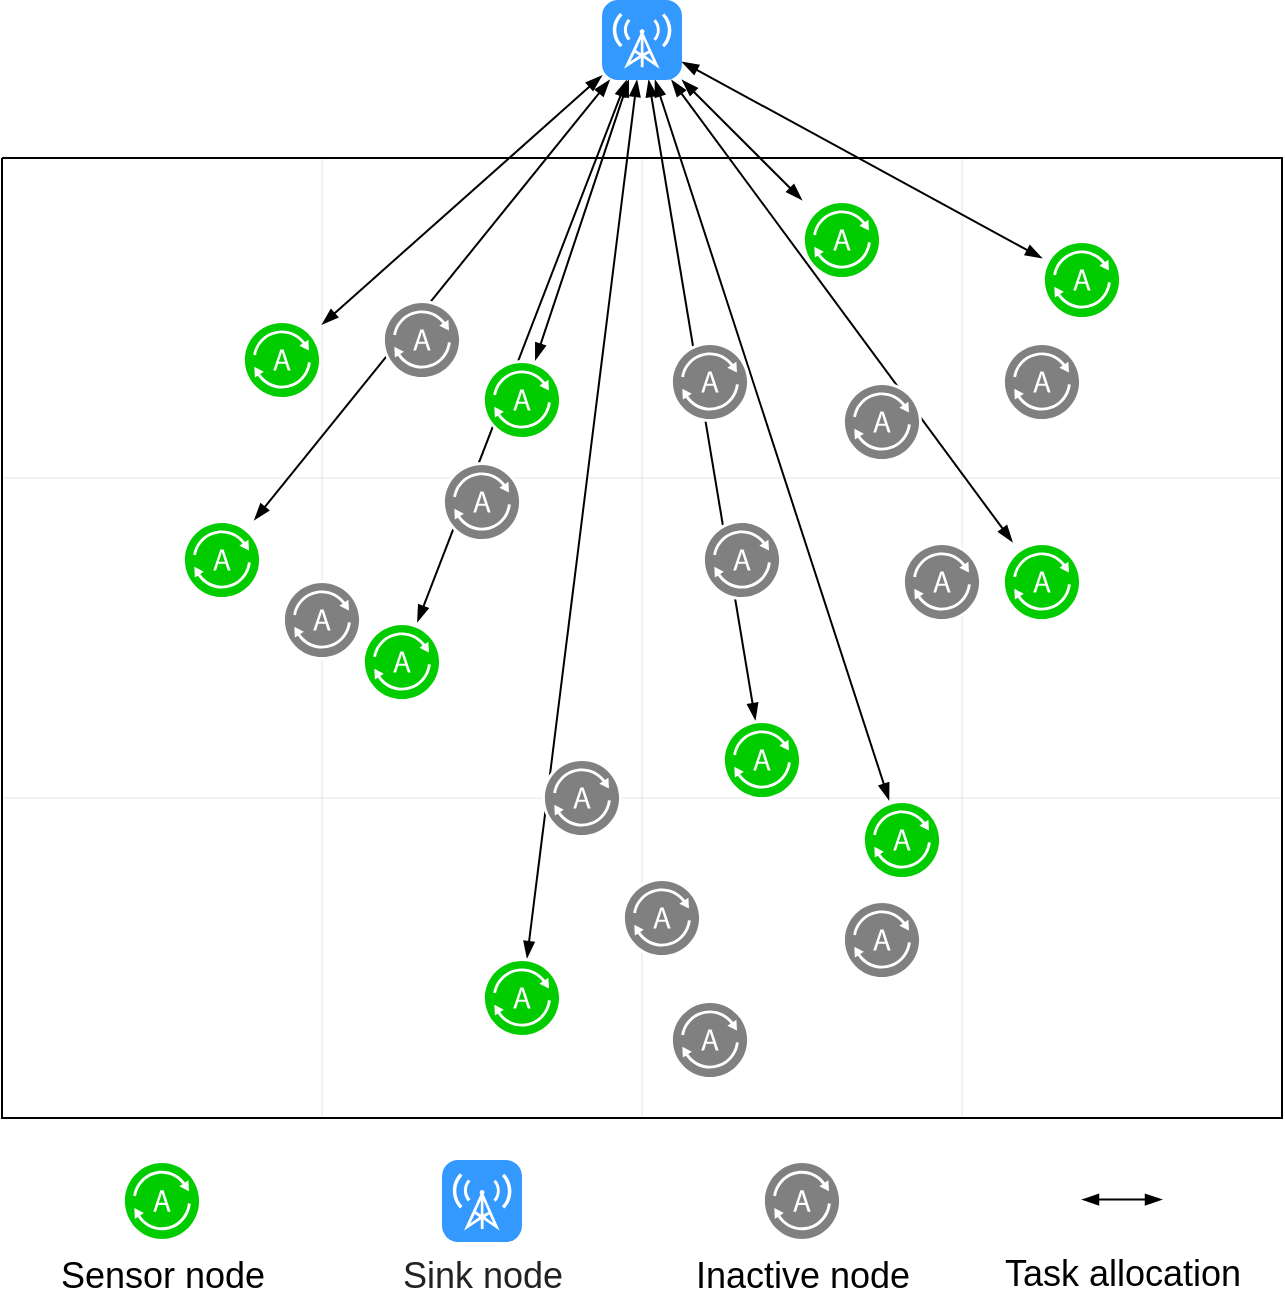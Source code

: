 <mxfile version="14.1.8" type="device"><diagram id="Llo3Yc3kFneFDzeN6ilQ" name="Page-1"><mxGraphModel dx="2383" dy="1157" grid="1" gridSize="10" guides="1" tooltips="1" connect="1" arrows="1" fold="1" page="1" pageScale="1" pageWidth="827" pageHeight="1169" math="0" shadow="0"><root><mxCell id="0"/><mxCell id="1" parent="0"/><mxCell id="s4NP4LEadT7QMUjHLBUP-206" value="" style="verticalLabelPosition=bottom;verticalAlign=top;html=1;shape=mxgraph.basic.patternFillRect;fillStyle=grid;step=160;fillStrokeWidth=0.2;fillStrokeColor=#bbbbbb;shadow=0;labelBackgroundColor=none;sketch=0;strokeWidth=1;fontSize=18;fontColor=#ffffff;fillColor=none;" vertex="1" parent="1"><mxGeometry x="-600" y="199" width="640" height="480" as="geometry"/></mxCell><mxCell id="s4NP4LEadT7QMUjHLBUP-208" value="Sensor node" style="pointerEvents=1;shadow=0;dashed=0;html=1;labelPosition=center;verticalLabelPosition=bottom;verticalAlign=top;align=center;outlineConnect=0;shape=mxgraph.veeam2.agent;labelBackgroundColor=none;fillColor=#00CC00;spacingLeft=0;fontSize=18;" vertex="1" parent="1"><mxGeometry x="-540" y="700" width="40" height="41" as="geometry"/></mxCell><mxCell id="s4NP4LEadT7QMUjHLBUP-210" value="Inactive node" style="pointerEvents=1;shadow=0;dashed=0;html=1;labelPosition=center;verticalLabelPosition=bottom;verticalAlign=top;align=center;outlineConnect=0;shape=mxgraph.veeam2.agent;labelBackgroundColor=none;fillColor=#808080;spacingLeft=0;fontSize=18;" vertex="1" parent="1"><mxGeometry x="-220" y="700" width="40" height="41" as="geometry"/></mxCell><mxCell id="s4NP4LEadT7QMUjHLBUP-211" value="Sink node" style="html=1;strokeWidth=1;shadow=0;dashed=0;shape=mxgraph.ios7.misc.broadcast;strokeColor=none;buttonText=;strokeColor2=#222222;fontColor=#222222;fontSize=18;verticalLabelPosition=bottom;verticalAlign=top;align=center;fillColor=#3399FF;spacingTop=0;labelPosition=center;spacingLeft=0;" vertex="1" parent="1"><mxGeometry x="-380" y="700" width="40" height="41" as="geometry"/></mxCell><mxCell id="s4NP4LEadT7QMUjHLBUP-213" style="edgeStyle=none;rounded=0;jumpSize=1;orthogonalLoop=1;jettySize=auto;html=1;startArrow=blockThin;startFill=1;startSize=6;endArrow=blockThin;endFill=1;endSize=6;fontSize=18;" edge="1" parent="1" source="s4NP4LEadT7QMUjHLBUP-215" target="s4NP4LEadT7QMUjHLBUP-237"><mxGeometry relative="1" as="geometry"/></mxCell><mxCell id="s4NP4LEadT7QMUjHLBUP-250" style="edgeStyle=none;rounded=0;jumpSize=1;orthogonalLoop=1;jettySize=auto;html=1;startArrow=blockThin;startFill=1;startSize=6;endArrow=blockThin;endFill=1;endSize=6;fontSize=18;" edge="1" parent="1" source="s4NP4LEadT7QMUjHLBUP-215" target="s4NP4LEadT7QMUjHLBUP-236"><mxGeometry relative="1" as="geometry"/></mxCell><mxCell id="s4NP4LEadT7QMUjHLBUP-251" style="edgeStyle=none;rounded=0;jumpSize=1;orthogonalLoop=1;jettySize=auto;html=1;startArrow=blockThin;startFill=1;startSize=6;endArrow=blockThin;endFill=1;endSize=6;fontSize=18;" edge="1" parent="1" source="s4NP4LEadT7QMUjHLBUP-215" target="s4NP4LEadT7QMUjHLBUP-219"><mxGeometry relative="1" as="geometry"/></mxCell><mxCell id="s4NP4LEadT7QMUjHLBUP-252" style="edgeStyle=none;rounded=0;jumpSize=1;orthogonalLoop=1;jettySize=auto;html=1;startArrow=blockThin;startFill=1;startSize=6;endArrow=blockThin;endFill=1;endSize=6;fontSize=18;" edge="1" parent="1" source="s4NP4LEadT7QMUjHLBUP-215" target="s4NP4LEadT7QMUjHLBUP-220"><mxGeometry relative="1" as="geometry"/></mxCell><mxCell id="s4NP4LEadT7QMUjHLBUP-253" style="edgeStyle=none;rounded=0;jumpSize=1;orthogonalLoop=1;jettySize=auto;html=1;startArrow=blockThin;startFill=1;startSize=6;endArrow=blockThin;endFill=1;endSize=6;fontSize=18;" edge="1" parent="1" source="s4NP4LEadT7QMUjHLBUP-215" target="s4NP4LEadT7QMUjHLBUP-229"><mxGeometry relative="1" as="geometry"/></mxCell><mxCell id="s4NP4LEadT7QMUjHLBUP-254" style="edgeStyle=none;rounded=0;jumpSize=1;orthogonalLoop=1;jettySize=auto;html=1;startArrow=blockThin;startFill=1;startSize=6;endArrow=blockThin;endFill=1;endSize=6;fontSize=18;" edge="1" parent="1" source="s4NP4LEadT7QMUjHLBUP-215" target="s4NP4LEadT7QMUjHLBUP-245"><mxGeometry relative="1" as="geometry"/></mxCell><mxCell id="s4NP4LEadT7QMUjHLBUP-255" style="edgeStyle=none;rounded=0;jumpSize=1;orthogonalLoop=1;jettySize=auto;html=1;startArrow=blockThin;startFill=1;startSize=6;endArrow=blockThin;endFill=1;endSize=6;fontSize=18;" edge="1" parent="1" source="s4NP4LEadT7QMUjHLBUP-215" target="s4NP4LEadT7QMUjHLBUP-246"><mxGeometry relative="1" as="geometry"/></mxCell><mxCell id="s4NP4LEadT7QMUjHLBUP-256" style="edgeStyle=none;rounded=0;jumpSize=1;orthogonalLoop=1;jettySize=auto;html=1;startArrow=blockThin;startFill=1;startSize=6;endArrow=blockThin;endFill=1;endSize=6;fontSize=18;" edge="1" parent="1" source="s4NP4LEadT7QMUjHLBUP-215" target="s4NP4LEadT7QMUjHLBUP-247"><mxGeometry relative="1" as="geometry"/></mxCell><mxCell id="s4NP4LEadT7QMUjHLBUP-257" style="edgeStyle=none;rounded=0;jumpSize=1;orthogonalLoop=1;jettySize=auto;html=1;startArrow=blockThin;startFill=1;startSize=6;endArrow=blockThin;endFill=1;endSize=6;fontSize=18;" edge="1" parent="1" source="s4NP4LEadT7QMUjHLBUP-215" target="s4NP4LEadT7QMUjHLBUP-243"><mxGeometry relative="1" as="geometry"/></mxCell><mxCell id="s4NP4LEadT7QMUjHLBUP-258" style="edgeStyle=none;rounded=0;jumpSize=1;orthogonalLoop=1;jettySize=auto;html=1;startArrow=blockThin;startFill=1;startSize=6;endArrow=blockThin;endFill=1;endSize=6;fontSize=18;" edge="1" parent="1" source="s4NP4LEadT7QMUjHLBUP-215" target="s4NP4LEadT7QMUjHLBUP-244"><mxGeometry relative="1" as="geometry"/></mxCell><mxCell id="s4NP4LEadT7QMUjHLBUP-215" value="" style="html=1;strokeWidth=1;shadow=0;dashed=0;shape=mxgraph.ios7.misc.broadcast;strokeColor=none;buttonText=;strokeColor2=#222222;fontColor=#222222;fontSize=18;verticalLabelPosition=bottom;verticalAlign=top;align=center;fillColor=#3399FF;spacingTop=-10;" vertex="1" parent="1"><mxGeometry x="-300" y="120" width="40" height="40" as="geometry"/></mxCell><mxCell id="s4NP4LEadT7QMUjHLBUP-219" value="" style="pointerEvents=1;shadow=0;dashed=0;html=1;labelPosition=center;verticalLabelPosition=bottom;verticalAlign=top;align=center;outlineConnect=0;shape=mxgraph.veeam2.agent;labelBackgroundColor=#000000;strokeColor=#005700;fontColor=#ffffff;fontSize=18;fillColor=#00CC00;" vertex="1" parent="1"><mxGeometry x="-480" y="280" width="40" height="40" as="geometry"/></mxCell><mxCell id="s4NP4LEadT7QMUjHLBUP-220" value="" style="pointerEvents=1;shadow=0;dashed=0;html=1;labelPosition=center;verticalLabelPosition=top;verticalAlign=bottom;align=center;outlineConnect=0;shape=mxgraph.veeam2.agent;labelBackgroundColor=none;strokeColor=#005700;fontSize=18;spacingBottom=-3;fillColor=#00CC00;" vertex="1" parent="1"><mxGeometry x="-360" y="300" width="40" height="40" as="geometry"/></mxCell><mxCell id="s4NP4LEadT7QMUjHLBUP-221" value="" style="pointerEvents=1;shadow=0;dashed=0;html=1;labelPosition=center;verticalLabelPosition=bottom;verticalAlign=top;align=center;outlineConnect=0;shape=mxgraph.veeam2.agent;labelBackgroundColor=#000000;fillColor=#808080;fontSize=18;" vertex="1" parent="1"><mxGeometry x="-410" y="270" width="40" height="40" as="geometry"/></mxCell><mxCell id="s4NP4LEadT7QMUjHLBUP-222" value="" style="pointerEvents=1;shadow=0;dashed=0;html=1;labelPosition=center;verticalLabelPosition=bottom;verticalAlign=top;align=center;outlineConnect=0;shape=mxgraph.veeam2.agent;labelBackgroundColor=#000000;fillColor=#808080;fontSize=18;" vertex="1" parent="1"><mxGeometry x="-380" y="351" width="40" height="40" as="geometry"/></mxCell><mxCell id="s4NP4LEadT7QMUjHLBUP-223" value="" style="pointerEvents=1;shadow=0;dashed=0;html=1;labelPosition=center;verticalLabelPosition=bottom;verticalAlign=top;align=center;outlineConnect=0;shape=mxgraph.veeam2.agent;labelBackgroundColor=#000000;fillColor=#808080;fontSize=18;" vertex="1" parent="1"><mxGeometry x="-460" y="410" width="40" height="40" as="geometry"/></mxCell><mxCell id="s4NP4LEadT7QMUjHLBUP-228" value="" style="pointerEvents=1;shadow=0;dashed=0;html=1;labelPosition=center;verticalLabelPosition=bottom;verticalAlign=top;align=center;outlineConnect=0;shape=mxgraph.veeam2.agent;labelBackgroundColor=#000000;strokeColor=#3A5431;fontColor=#ffffff;fontSize=18;fillColor=#808080;" vertex="1" parent="1"><mxGeometry x="-330" y="499" width="40" height="40" as="geometry"/></mxCell><mxCell id="s4NP4LEadT7QMUjHLBUP-229" value="" style="pointerEvents=1;shadow=0;dashed=0;html=1;labelPosition=center;verticalLabelPosition=top;verticalAlign=bottom;align=center;outlineConnect=0;shape=mxgraph.veeam2.agent;labelBackgroundColor=none;strokeColor=#005700;fontSize=18;spacingBottom=-3;fillColor=#00CC00;" vertex="1" parent="1"><mxGeometry x="-240" y="480" width="40" height="40" as="geometry"/></mxCell><mxCell id="s4NP4LEadT7QMUjHLBUP-230" value="" style="pointerEvents=1;shadow=0;dashed=0;html=1;labelPosition=center;verticalLabelPosition=bottom;verticalAlign=top;align=center;outlineConnect=0;shape=mxgraph.veeam2.agent;labelBackgroundColor=#000000;fillColor=#808080;fontSize=18;" vertex="1" parent="1"><mxGeometry x="-290" y="559" width="40" height="40" as="geometry"/></mxCell><mxCell id="s4NP4LEadT7QMUjHLBUP-231" value="" style="pointerEvents=1;shadow=0;dashed=0;html=1;labelPosition=center;verticalLabelPosition=bottom;verticalAlign=top;align=center;outlineConnect=0;shape=mxgraph.veeam2.agent;labelBackgroundColor=#000000;fillColor=#808080;fontSize=18;" vertex="1" parent="1"><mxGeometry x="-180" y="570" width="40" height="40" as="geometry"/></mxCell><mxCell id="s4NP4LEadT7QMUjHLBUP-232" value="" style="pointerEvents=1;shadow=0;dashed=0;html=1;labelPosition=center;verticalLabelPosition=bottom;verticalAlign=top;align=center;outlineConnect=0;shape=mxgraph.veeam2.agent;labelBackgroundColor=#000000;fillColor=#808080;fontSize=18;" vertex="1" parent="1"><mxGeometry x="-266" y="620" width="40" height="40" as="geometry"/></mxCell><mxCell id="s4NP4LEadT7QMUjHLBUP-236" value="" style="pointerEvents=1;shadow=0;dashed=0;html=1;labelPosition=center;verticalLabelPosition=bottom;verticalAlign=top;align=center;outlineConnect=0;shape=mxgraph.veeam2.agent;labelBackgroundColor=#000000;strokeColor=#005700;fontColor=#ffffff;fontSize=18;fillColor=#00CC00;" vertex="1" parent="1"><mxGeometry x="-200" y="220" width="40" height="40" as="geometry"/></mxCell><mxCell id="s4NP4LEadT7QMUjHLBUP-237" value="" style="pointerEvents=1;shadow=0;dashed=0;html=1;labelPosition=center;verticalLabelPosition=top;verticalAlign=bottom;align=center;outlineConnect=0;shape=mxgraph.veeam2.agent;labelBackgroundColor=none;strokeColor=#005700;fontSize=18;spacingBottom=-3;fillColor=#00CC00;" vertex="1" parent="1"><mxGeometry x="-80" y="240" width="40" height="40" as="geometry"/></mxCell><mxCell id="s4NP4LEadT7QMUjHLBUP-238" value="" style="pointerEvents=1;shadow=0;dashed=0;html=1;labelPosition=center;verticalLabelPosition=bottom;verticalAlign=top;align=center;outlineConnect=0;shape=mxgraph.veeam2.agent;labelBackgroundColor=#000000;fillColor=#808080;fontSize=18;" vertex="1" parent="1"><mxGeometry x="-266" y="291" width="40" height="40" as="geometry"/></mxCell><mxCell id="s4NP4LEadT7QMUjHLBUP-239" value="" style="pointerEvents=1;shadow=0;dashed=0;html=1;labelPosition=center;verticalLabelPosition=bottom;verticalAlign=top;align=center;outlineConnect=0;shape=mxgraph.veeam2.agent;labelBackgroundColor=#000000;fillColor=#808080;fontSize=18;" vertex="1" parent="1"><mxGeometry x="-100" y="291" width="40" height="40" as="geometry"/></mxCell><mxCell id="s4NP4LEadT7QMUjHLBUP-240" value="" style="pointerEvents=1;shadow=0;dashed=0;html=1;labelPosition=center;verticalLabelPosition=bottom;verticalAlign=top;align=center;outlineConnect=0;shape=mxgraph.veeam2.agent;labelBackgroundColor=#000000;fillColor=#808080;fontSize=18;" vertex="1" parent="1"><mxGeometry x="-150" y="391" width="40" height="40" as="geometry"/></mxCell><mxCell id="s4NP4LEadT7QMUjHLBUP-241" value="" style="pointerEvents=1;shadow=0;dashed=0;html=1;labelPosition=center;verticalLabelPosition=bottom;verticalAlign=top;align=center;outlineConnect=0;shape=mxgraph.veeam2.agent;labelBackgroundColor=#000000;fillColor=#808080;fontSize=18;" vertex="1" parent="1"><mxGeometry x="-250" y="380" width="40" height="40" as="geometry"/></mxCell><mxCell id="s4NP4LEadT7QMUjHLBUP-242" value="" style="pointerEvents=1;shadow=0;dashed=0;html=1;labelPosition=center;verticalLabelPosition=bottom;verticalAlign=top;align=center;outlineConnect=0;shape=mxgraph.veeam2.agent;labelBackgroundColor=#000000;fillColor=#808080;fontSize=18;" vertex="1" parent="1"><mxGeometry x="-180" y="311" width="40" height="40" as="geometry"/></mxCell><mxCell id="s4NP4LEadT7QMUjHLBUP-243" value="" style="pointerEvents=1;shadow=0;dashed=0;html=1;labelPosition=center;verticalLabelPosition=top;verticalAlign=bottom;align=center;outlineConnect=0;shape=mxgraph.veeam2.agent;labelBackgroundColor=none;strokeColor=#005700;fontSize=18;spacingBottom=-3;fillColor=#00CC00;" vertex="1" parent="1"><mxGeometry x="-100" y="391" width="40" height="40" as="geometry"/></mxCell><mxCell id="s4NP4LEadT7QMUjHLBUP-244" value="" style="pointerEvents=1;shadow=0;dashed=0;html=1;labelPosition=center;verticalLabelPosition=top;verticalAlign=bottom;align=center;outlineConnect=0;shape=mxgraph.veeam2.agent;labelBackgroundColor=none;strokeColor=#005700;fontSize=18;spacingBottom=-3;fillColor=#00CC00;" vertex="1" parent="1"><mxGeometry x="-170" y="520" width="40" height="40" as="geometry"/></mxCell><mxCell id="s4NP4LEadT7QMUjHLBUP-245" value="" style="pointerEvents=1;shadow=0;dashed=0;html=1;labelPosition=center;verticalLabelPosition=top;verticalAlign=bottom;align=center;outlineConnect=0;shape=mxgraph.veeam2.agent;labelBackgroundColor=none;strokeColor=#005700;fontSize=18;spacingBottom=-3;fillColor=#00CC00;" vertex="1" parent="1"><mxGeometry x="-360" y="599" width="40" height="40" as="geometry"/></mxCell><mxCell id="s4NP4LEadT7QMUjHLBUP-246" value="" style="pointerEvents=1;shadow=0;dashed=0;html=1;labelPosition=center;verticalLabelPosition=top;verticalAlign=bottom;align=center;outlineConnect=0;shape=mxgraph.veeam2.agent;labelBackgroundColor=none;strokeColor=#005700;fontSize=18;spacingBottom=-3;fillColor=#00CC00;" vertex="1" parent="1"><mxGeometry x="-510" y="380" width="40" height="40" as="geometry"/></mxCell><mxCell id="s4NP4LEadT7QMUjHLBUP-247" value="" style="pointerEvents=1;shadow=0;dashed=0;html=1;labelPosition=center;verticalLabelPosition=top;verticalAlign=bottom;align=center;outlineConnect=0;shape=mxgraph.veeam2.agent;labelBackgroundColor=none;strokeColor=#005700;fontSize=18;spacingBottom=-3;fillColor=#00CC00;" vertex="1" parent="1"><mxGeometry x="-420" y="431" width="40" height="40" as="geometry"/></mxCell><mxCell id="s4NP4LEadT7QMUjHLBUP-261" value="Task allocation" style="endArrow=blockThin;html=1;fontSize=18;startArrow=blockThin;startFill=1;endFill=1;labelPosition=center;verticalLabelPosition=bottom;align=center;verticalAlign=top;spacingLeft=0;spacingTop=20;" edge="1" parent="1"><mxGeometry width="50" height="50" relative="1" as="geometry"><mxPoint x="-60" y="719.79" as="sourcePoint"/><mxPoint x="-20" y="719.79" as="targetPoint"/></mxGeometry></mxCell></root></mxGraphModel></diagram></mxfile>